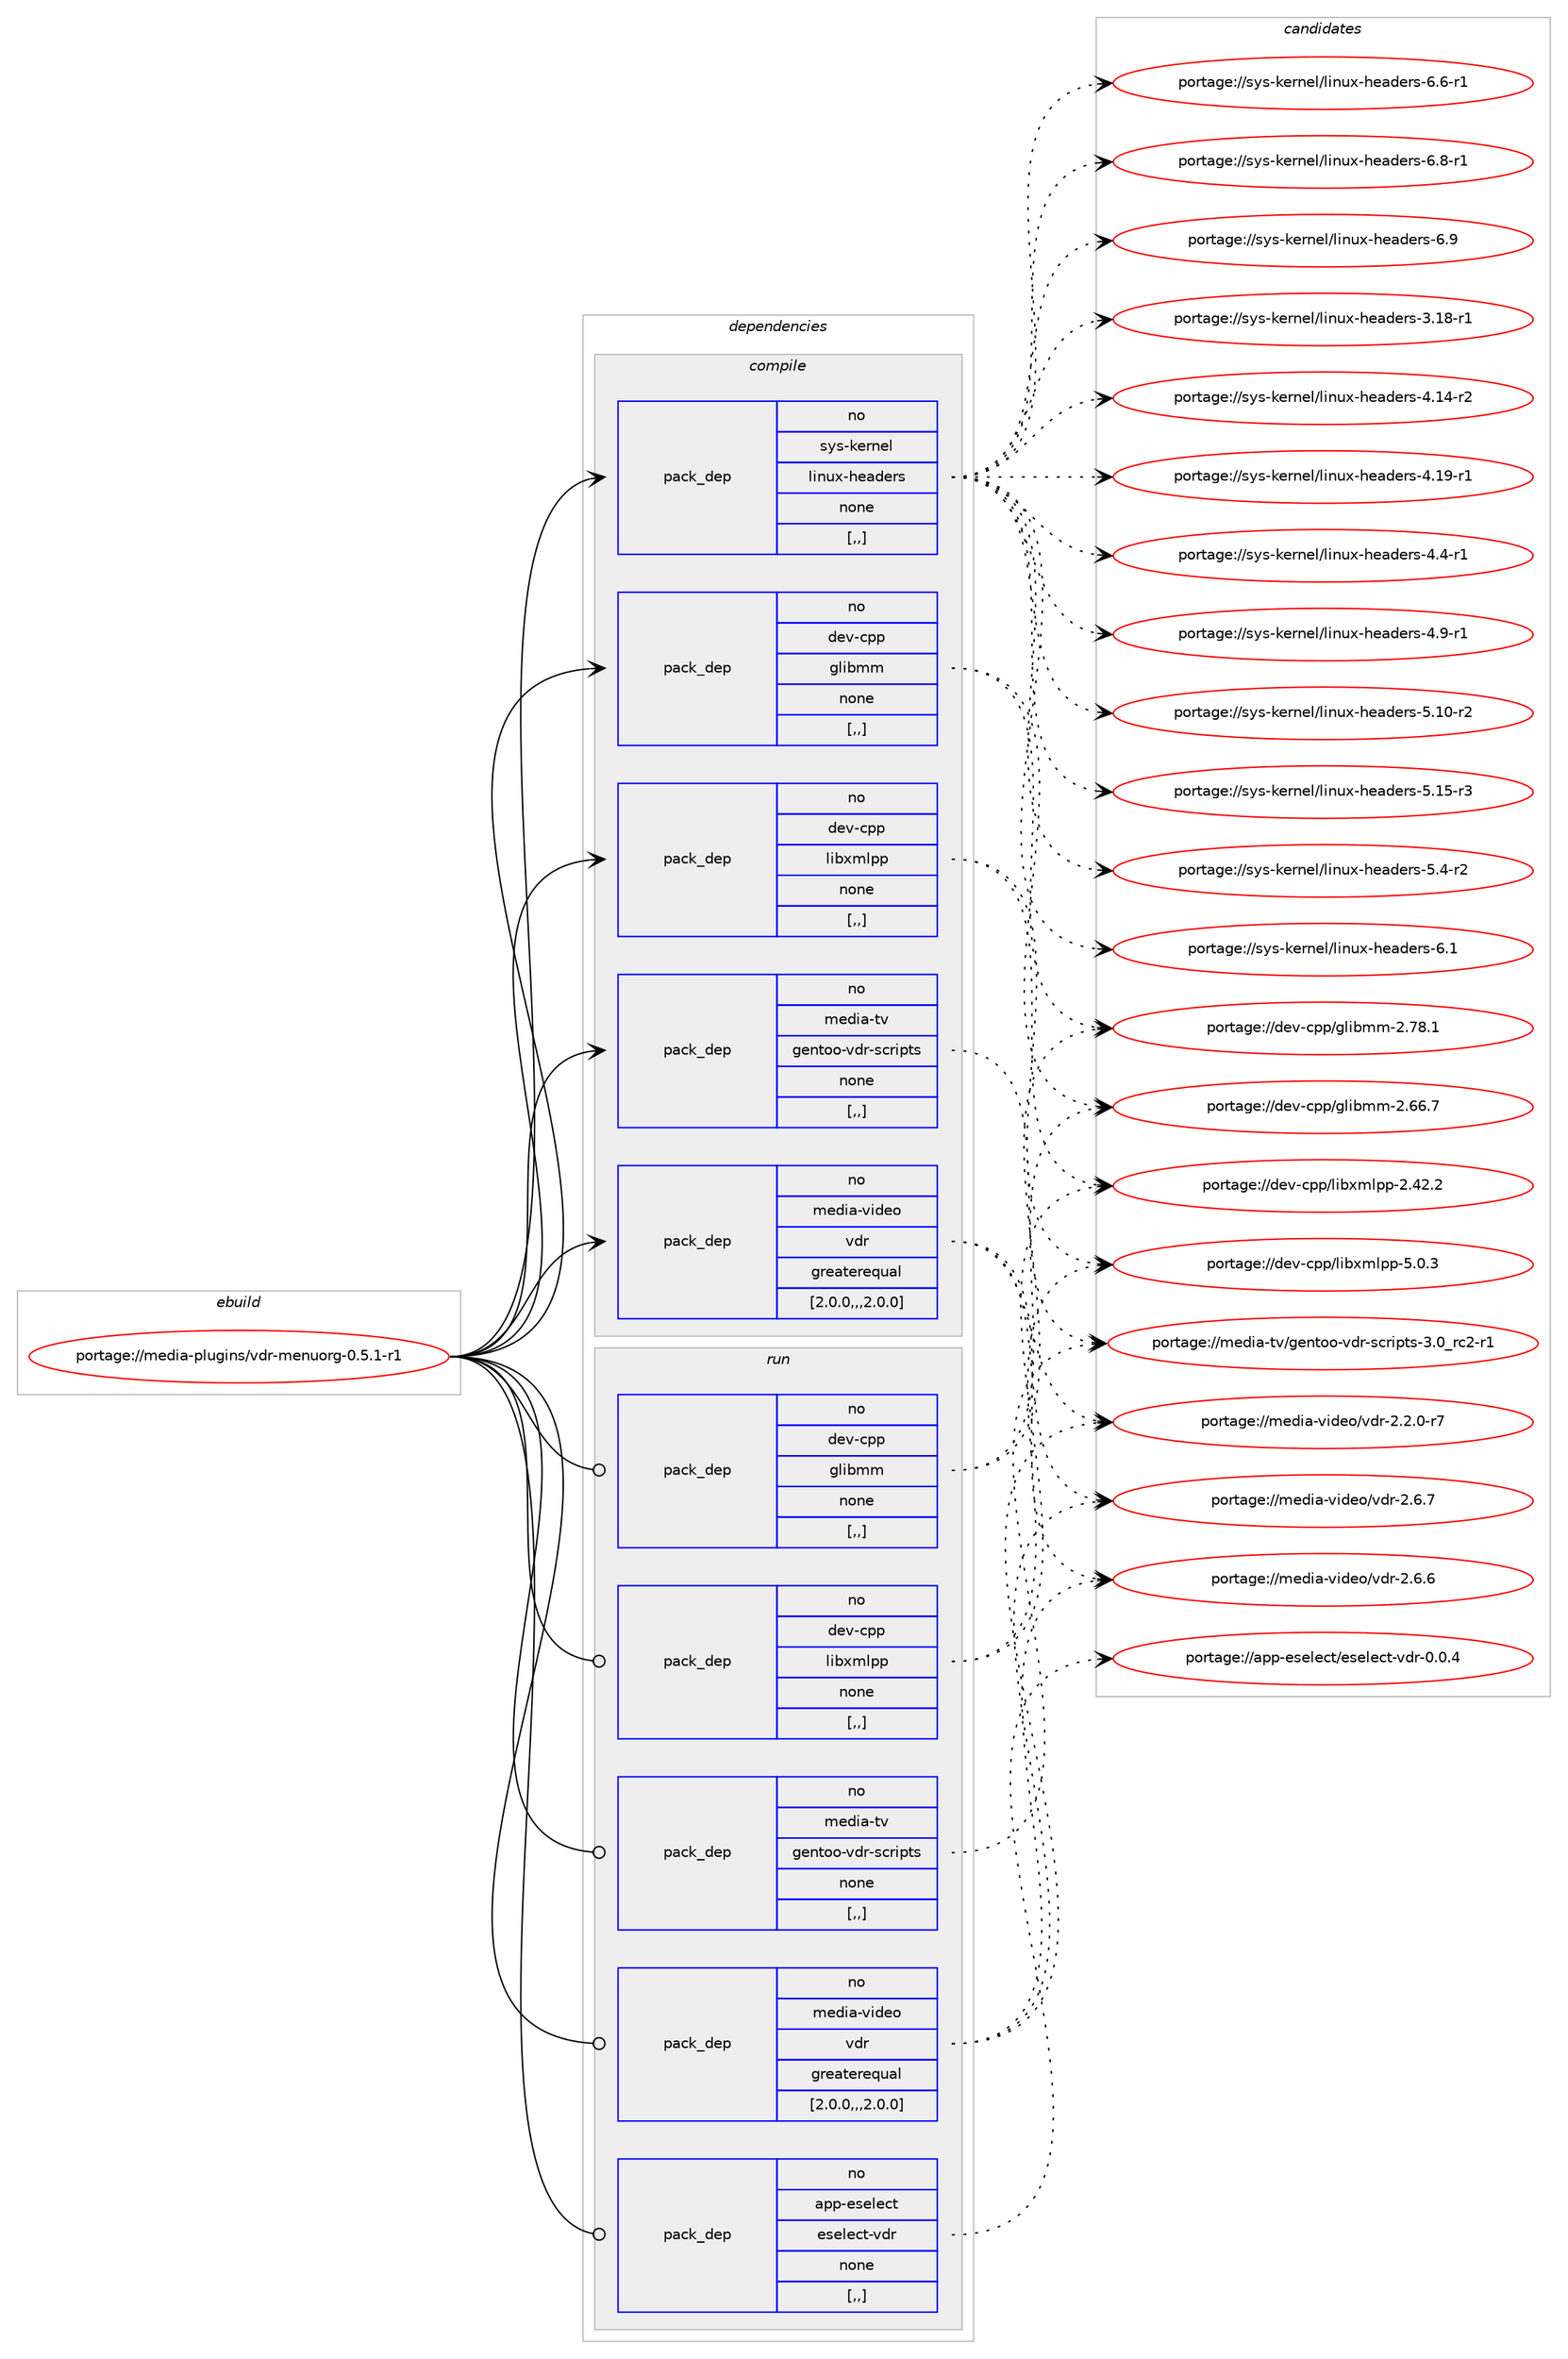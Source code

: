 digraph prolog {

# *************
# Graph options
# *************

newrank=true;
concentrate=true;
compound=true;
graph [rankdir=LR,fontname=Helvetica,fontsize=10,ranksep=1.5];#, ranksep=2.5, nodesep=0.2];
edge  [arrowhead=vee];
node  [fontname=Helvetica,fontsize=10];

# **********
# The ebuild
# **********

subgraph cluster_leftcol {
color=gray;
rank=same;
label=<<i>ebuild</i>>;
id [label="portage://media-plugins/vdr-menuorg-0.5.1-r1", color=red, width=4, href="../media-plugins/vdr-menuorg-0.5.1-r1.svg"];
}

# ****************
# The dependencies
# ****************

subgraph cluster_midcol {
color=gray;
label=<<i>dependencies</i>>;
subgraph cluster_compile {
fillcolor="#eeeeee";
style=filled;
label=<<i>compile</i>>;
subgraph pack223603 {
dependency302654 [label=<<TABLE BORDER="0" CELLBORDER="1" CELLSPACING="0" CELLPADDING="4" WIDTH="220"><TR><TD ROWSPAN="6" CELLPADDING="30">pack_dep</TD></TR><TR><TD WIDTH="110">no</TD></TR><TR><TD>dev-cpp</TD></TR><TR><TD>glibmm</TD></TR><TR><TD>none</TD></TR><TR><TD>[,,]</TD></TR></TABLE>>, shape=none, color=blue];
}
id:e -> dependency302654:w [weight=20,style="solid",arrowhead="vee"];
subgraph pack223604 {
dependency302655 [label=<<TABLE BORDER="0" CELLBORDER="1" CELLSPACING="0" CELLPADDING="4" WIDTH="220"><TR><TD ROWSPAN="6" CELLPADDING="30">pack_dep</TD></TR><TR><TD WIDTH="110">no</TD></TR><TR><TD>dev-cpp</TD></TR><TR><TD>libxmlpp</TD></TR><TR><TD>none</TD></TR><TR><TD>[,,]</TD></TR></TABLE>>, shape=none, color=blue];
}
id:e -> dependency302655:w [weight=20,style="solid",arrowhead="vee"];
subgraph pack223605 {
dependency302656 [label=<<TABLE BORDER="0" CELLBORDER="1" CELLSPACING="0" CELLPADDING="4" WIDTH="220"><TR><TD ROWSPAN="6" CELLPADDING="30">pack_dep</TD></TR><TR><TD WIDTH="110">no</TD></TR><TR><TD>media-tv</TD></TR><TR><TD>gentoo-vdr-scripts</TD></TR><TR><TD>none</TD></TR><TR><TD>[,,]</TD></TR></TABLE>>, shape=none, color=blue];
}
id:e -> dependency302656:w [weight=20,style="solid",arrowhead="vee"];
subgraph pack223606 {
dependency302657 [label=<<TABLE BORDER="0" CELLBORDER="1" CELLSPACING="0" CELLPADDING="4" WIDTH="220"><TR><TD ROWSPAN="6" CELLPADDING="30">pack_dep</TD></TR><TR><TD WIDTH="110">no</TD></TR><TR><TD>media-video</TD></TR><TR><TD>vdr</TD></TR><TR><TD>greaterequal</TD></TR><TR><TD>[2.0.0,,,2.0.0]</TD></TR></TABLE>>, shape=none, color=blue];
}
id:e -> dependency302657:w [weight=20,style="solid",arrowhead="vee"];
subgraph pack223607 {
dependency302658 [label=<<TABLE BORDER="0" CELLBORDER="1" CELLSPACING="0" CELLPADDING="4" WIDTH="220"><TR><TD ROWSPAN="6" CELLPADDING="30">pack_dep</TD></TR><TR><TD WIDTH="110">no</TD></TR><TR><TD>sys-kernel</TD></TR><TR><TD>linux-headers</TD></TR><TR><TD>none</TD></TR><TR><TD>[,,]</TD></TR></TABLE>>, shape=none, color=blue];
}
id:e -> dependency302658:w [weight=20,style="solid",arrowhead="vee"];
}
subgraph cluster_compileandrun {
fillcolor="#eeeeee";
style=filled;
label=<<i>compile and run</i>>;
}
subgraph cluster_run {
fillcolor="#eeeeee";
style=filled;
label=<<i>run</i>>;
subgraph pack223608 {
dependency302659 [label=<<TABLE BORDER="0" CELLBORDER="1" CELLSPACING="0" CELLPADDING="4" WIDTH="220"><TR><TD ROWSPAN="6" CELLPADDING="30">pack_dep</TD></TR><TR><TD WIDTH="110">no</TD></TR><TR><TD>app-eselect</TD></TR><TR><TD>eselect-vdr</TD></TR><TR><TD>none</TD></TR><TR><TD>[,,]</TD></TR></TABLE>>, shape=none, color=blue];
}
id:e -> dependency302659:w [weight=20,style="solid",arrowhead="odot"];
subgraph pack223609 {
dependency302660 [label=<<TABLE BORDER="0" CELLBORDER="1" CELLSPACING="0" CELLPADDING="4" WIDTH="220"><TR><TD ROWSPAN="6" CELLPADDING="30">pack_dep</TD></TR><TR><TD WIDTH="110">no</TD></TR><TR><TD>dev-cpp</TD></TR><TR><TD>glibmm</TD></TR><TR><TD>none</TD></TR><TR><TD>[,,]</TD></TR></TABLE>>, shape=none, color=blue];
}
id:e -> dependency302660:w [weight=20,style="solid",arrowhead="odot"];
subgraph pack223610 {
dependency302661 [label=<<TABLE BORDER="0" CELLBORDER="1" CELLSPACING="0" CELLPADDING="4" WIDTH="220"><TR><TD ROWSPAN="6" CELLPADDING="30">pack_dep</TD></TR><TR><TD WIDTH="110">no</TD></TR><TR><TD>dev-cpp</TD></TR><TR><TD>libxmlpp</TD></TR><TR><TD>none</TD></TR><TR><TD>[,,]</TD></TR></TABLE>>, shape=none, color=blue];
}
id:e -> dependency302661:w [weight=20,style="solid",arrowhead="odot"];
subgraph pack223611 {
dependency302662 [label=<<TABLE BORDER="0" CELLBORDER="1" CELLSPACING="0" CELLPADDING="4" WIDTH="220"><TR><TD ROWSPAN="6" CELLPADDING="30">pack_dep</TD></TR><TR><TD WIDTH="110">no</TD></TR><TR><TD>media-tv</TD></TR><TR><TD>gentoo-vdr-scripts</TD></TR><TR><TD>none</TD></TR><TR><TD>[,,]</TD></TR></TABLE>>, shape=none, color=blue];
}
id:e -> dependency302662:w [weight=20,style="solid",arrowhead="odot"];
subgraph pack223612 {
dependency302663 [label=<<TABLE BORDER="0" CELLBORDER="1" CELLSPACING="0" CELLPADDING="4" WIDTH="220"><TR><TD ROWSPAN="6" CELLPADDING="30">pack_dep</TD></TR><TR><TD WIDTH="110">no</TD></TR><TR><TD>media-video</TD></TR><TR><TD>vdr</TD></TR><TR><TD>greaterequal</TD></TR><TR><TD>[2.0.0,,,2.0.0]</TD></TR></TABLE>>, shape=none, color=blue];
}
id:e -> dependency302663:w [weight=20,style="solid",arrowhead="odot"];
}
}

# **************
# The candidates
# **************

subgraph cluster_choices {
rank=same;
color=gray;
label=<<i>candidates</i>>;

subgraph choice223603 {
color=black;
nodesep=1;
choice1001011184599112112471031081059810910945504654544655 [label="portage://dev-cpp/glibmm-2.66.7", color=red, width=4,href="../dev-cpp/glibmm-2.66.7.svg"];
choice1001011184599112112471031081059810910945504655564649 [label="portage://dev-cpp/glibmm-2.78.1", color=red, width=4,href="../dev-cpp/glibmm-2.78.1.svg"];
dependency302654:e -> choice1001011184599112112471031081059810910945504654544655:w [style=dotted,weight="100"];
dependency302654:e -> choice1001011184599112112471031081059810910945504655564649:w [style=dotted,weight="100"];
}
subgraph choice223604 {
color=black;
nodesep=1;
choice1001011184599112112471081059812010910811211245504652504650 [label="portage://dev-cpp/libxmlpp-2.42.2", color=red, width=4,href="../dev-cpp/libxmlpp-2.42.2.svg"];
choice10010111845991121124710810598120109108112112455346484651 [label="portage://dev-cpp/libxmlpp-5.0.3", color=red, width=4,href="../dev-cpp/libxmlpp-5.0.3.svg"];
dependency302655:e -> choice1001011184599112112471081059812010910811211245504652504650:w [style=dotted,weight="100"];
dependency302655:e -> choice10010111845991121124710810598120109108112112455346484651:w [style=dotted,weight="100"];
}
subgraph choice223605 {
color=black;
nodesep=1;
choice109101100105974511611847103101110116111111451181001144511599114105112116115455146489511499504511449 [label="portage://media-tv/gentoo-vdr-scripts-3.0_rc2-r1", color=red, width=4,href="../media-tv/gentoo-vdr-scripts-3.0_rc2-r1.svg"];
dependency302656:e -> choice109101100105974511611847103101110116111111451181001144511599114105112116115455146489511499504511449:w [style=dotted,weight="100"];
}
subgraph choice223606 {
color=black;
nodesep=1;
choice1091011001059745118105100101111471181001144550465046484511455 [label="portage://media-video/vdr-2.2.0-r7", color=red, width=4,href="../media-video/vdr-2.2.0-r7.svg"];
choice109101100105974511810510010111147118100114455046544654 [label="portage://media-video/vdr-2.6.6", color=red, width=4,href="../media-video/vdr-2.6.6.svg"];
choice109101100105974511810510010111147118100114455046544655 [label="portage://media-video/vdr-2.6.7", color=red, width=4,href="../media-video/vdr-2.6.7.svg"];
dependency302657:e -> choice1091011001059745118105100101111471181001144550465046484511455:w [style=dotted,weight="100"];
dependency302657:e -> choice109101100105974511810510010111147118100114455046544654:w [style=dotted,weight="100"];
dependency302657:e -> choice109101100105974511810510010111147118100114455046544655:w [style=dotted,weight="100"];
}
subgraph choice223607 {
color=black;
nodesep=1;
choice1151211154510710111411010110847108105110117120451041019710010111411545514649564511449 [label="portage://sys-kernel/linux-headers-3.18-r1", color=red, width=4,href="../sys-kernel/linux-headers-3.18-r1.svg"];
choice1151211154510710111411010110847108105110117120451041019710010111411545524649524511450 [label="portage://sys-kernel/linux-headers-4.14-r2", color=red, width=4,href="../sys-kernel/linux-headers-4.14-r2.svg"];
choice1151211154510710111411010110847108105110117120451041019710010111411545524649574511449 [label="portage://sys-kernel/linux-headers-4.19-r1", color=red, width=4,href="../sys-kernel/linux-headers-4.19-r1.svg"];
choice11512111545107101114110101108471081051101171204510410197100101114115455246524511449 [label="portage://sys-kernel/linux-headers-4.4-r1", color=red, width=4,href="../sys-kernel/linux-headers-4.4-r1.svg"];
choice11512111545107101114110101108471081051101171204510410197100101114115455246574511449 [label="portage://sys-kernel/linux-headers-4.9-r1", color=red, width=4,href="../sys-kernel/linux-headers-4.9-r1.svg"];
choice1151211154510710111411010110847108105110117120451041019710010111411545534649484511450 [label="portage://sys-kernel/linux-headers-5.10-r2", color=red, width=4,href="../sys-kernel/linux-headers-5.10-r2.svg"];
choice1151211154510710111411010110847108105110117120451041019710010111411545534649534511451 [label="portage://sys-kernel/linux-headers-5.15-r3", color=red, width=4,href="../sys-kernel/linux-headers-5.15-r3.svg"];
choice11512111545107101114110101108471081051101171204510410197100101114115455346524511450 [label="portage://sys-kernel/linux-headers-5.4-r2", color=red, width=4,href="../sys-kernel/linux-headers-5.4-r2.svg"];
choice1151211154510710111411010110847108105110117120451041019710010111411545544649 [label="portage://sys-kernel/linux-headers-6.1", color=red, width=4,href="../sys-kernel/linux-headers-6.1.svg"];
choice11512111545107101114110101108471081051101171204510410197100101114115455446544511449 [label="portage://sys-kernel/linux-headers-6.6-r1", color=red, width=4,href="../sys-kernel/linux-headers-6.6-r1.svg"];
choice11512111545107101114110101108471081051101171204510410197100101114115455446564511449 [label="portage://sys-kernel/linux-headers-6.8-r1", color=red, width=4,href="../sys-kernel/linux-headers-6.8-r1.svg"];
choice1151211154510710111411010110847108105110117120451041019710010111411545544657 [label="portage://sys-kernel/linux-headers-6.9", color=red, width=4,href="../sys-kernel/linux-headers-6.9.svg"];
dependency302658:e -> choice1151211154510710111411010110847108105110117120451041019710010111411545514649564511449:w [style=dotted,weight="100"];
dependency302658:e -> choice1151211154510710111411010110847108105110117120451041019710010111411545524649524511450:w [style=dotted,weight="100"];
dependency302658:e -> choice1151211154510710111411010110847108105110117120451041019710010111411545524649574511449:w [style=dotted,weight="100"];
dependency302658:e -> choice11512111545107101114110101108471081051101171204510410197100101114115455246524511449:w [style=dotted,weight="100"];
dependency302658:e -> choice11512111545107101114110101108471081051101171204510410197100101114115455246574511449:w [style=dotted,weight="100"];
dependency302658:e -> choice1151211154510710111411010110847108105110117120451041019710010111411545534649484511450:w [style=dotted,weight="100"];
dependency302658:e -> choice1151211154510710111411010110847108105110117120451041019710010111411545534649534511451:w [style=dotted,weight="100"];
dependency302658:e -> choice11512111545107101114110101108471081051101171204510410197100101114115455346524511450:w [style=dotted,weight="100"];
dependency302658:e -> choice1151211154510710111411010110847108105110117120451041019710010111411545544649:w [style=dotted,weight="100"];
dependency302658:e -> choice11512111545107101114110101108471081051101171204510410197100101114115455446544511449:w [style=dotted,weight="100"];
dependency302658:e -> choice11512111545107101114110101108471081051101171204510410197100101114115455446564511449:w [style=dotted,weight="100"];
dependency302658:e -> choice1151211154510710111411010110847108105110117120451041019710010111411545544657:w [style=dotted,weight="100"];
}
subgraph choice223608 {
color=black;
nodesep=1;
choice971121124510111510110810199116471011151011081019911645118100114454846484652 [label="portage://app-eselect/eselect-vdr-0.0.4", color=red, width=4,href="../app-eselect/eselect-vdr-0.0.4.svg"];
dependency302659:e -> choice971121124510111510110810199116471011151011081019911645118100114454846484652:w [style=dotted,weight="100"];
}
subgraph choice223609 {
color=black;
nodesep=1;
choice1001011184599112112471031081059810910945504654544655 [label="portage://dev-cpp/glibmm-2.66.7", color=red, width=4,href="../dev-cpp/glibmm-2.66.7.svg"];
choice1001011184599112112471031081059810910945504655564649 [label="portage://dev-cpp/glibmm-2.78.1", color=red, width=4,href="../dev-cpp/glibmm-2.78.1.svg"];
dependency302660:e -> choice1001011184599112112471031081059810910945504654544655:w [style=dotted,weight="100"];
dependency302660:e -> choice1001011184599112112471031081059810910945504655564649:w [style=dotted,weight="100"];
}
subgraph choice223610 {
color=black;
nodesep=1;
choice1001011184599112112471081059812010910811211245504652504650 [label="portage://dev-cpp/libxmlpp-2.42.2", color=red, width=4,href="../dev-cpp/libxmlpp-2.42.2.svg"];
choice10010111845991121124710810598120109108112112455346484651 [label="portage://dev-cpp/libxmlpp-5.0.3", color=red, width=4,href="../dev-cpp/libxmlpp-5.0.3.svg"];
dependency302661:e -> choice1001011184599112112471081059812010910811211245504652504650:w [style=dotted,weight="100"];
dependency302661:e -> choice10010111845991121124710810598120109108112112455346484651:w [style=dotted,weight="100"];
}
subgraph choice223611 {
color=black;
nodesep=1;
choice109101100105974511611847103101110116111111451181001144511599114105112116115455146489511499504511449 [label="portage://media-tv/gentoo-vdr-scripts-3.0_rc2-r1", color=red, width=4,href="../media-tv/gentoo-vdr-scripts-3.0_rc2-r1.svg"];
dependency302662:e -> choice109101100105974511611847103101110116111111451181001144511599114105112116115455146489511499504511449:w [style=dotted,weight="100"];
}
subgraph choice223612 {
color=black;
nodesep=1;
choice1091011001059745118105100101111471181001144550465046484511455 [label="portage://media-video/vdr-2.2.0-r7", color=red, width=4,href="../media-video/vdr-2.2.0-r7.svg"];
choice109101100105974511810510010111147118100114455046544654 [label="portage://media-video/vdr-2.6.6", color=red, width=4,href="../media-video/vdr-2.6.6.svg"];
choice109101100105974511810510010111147118100114455046544655 [label="portage://media-video/vdr-2.6.7", color=red, width=4,href="../media-video/vdr-2.6.7.svg"];
dependency302663:e -> choice1091011001059745118105100101111471181001144550465046484511455:w [style=dotted,weight="100"];
dependency302663:e -> choice109101100105974511810510010111147118100114455046544654:w [style=dotted,weight="100"];
dependency302663:e -> choice109101100105974511810510010111147118100114455046544655:w [style=dotted,weight="100"];
}
}

}
